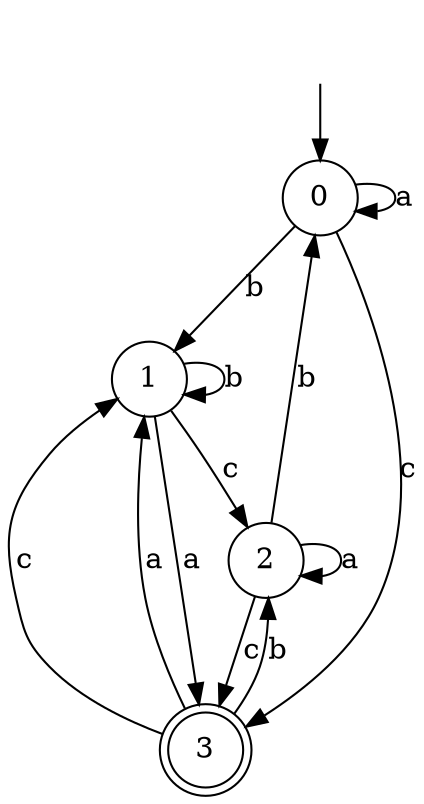 digraph g {
__start [label=""shape=none]
	0[shape="circle" label="0"]
	1[shape="circle" label="1"]
	2[shape="circle" label="2"]
	3[shape="doublecircle" label="3"]
__start -> 0
	0->3 [label="c"]
	0->0 [label="a"]
	0->1 [label="b"]
	1->2 [label="c"]
	1->3 [label="a"]
	1->1 [label="b"]
	2->3 [label="c"]
	2->2 [label="a"]
	2->0 [label="b"]
	3->1 [label="c"]
	3->1 [label="a"]
	3->2 [label="b"]
}
